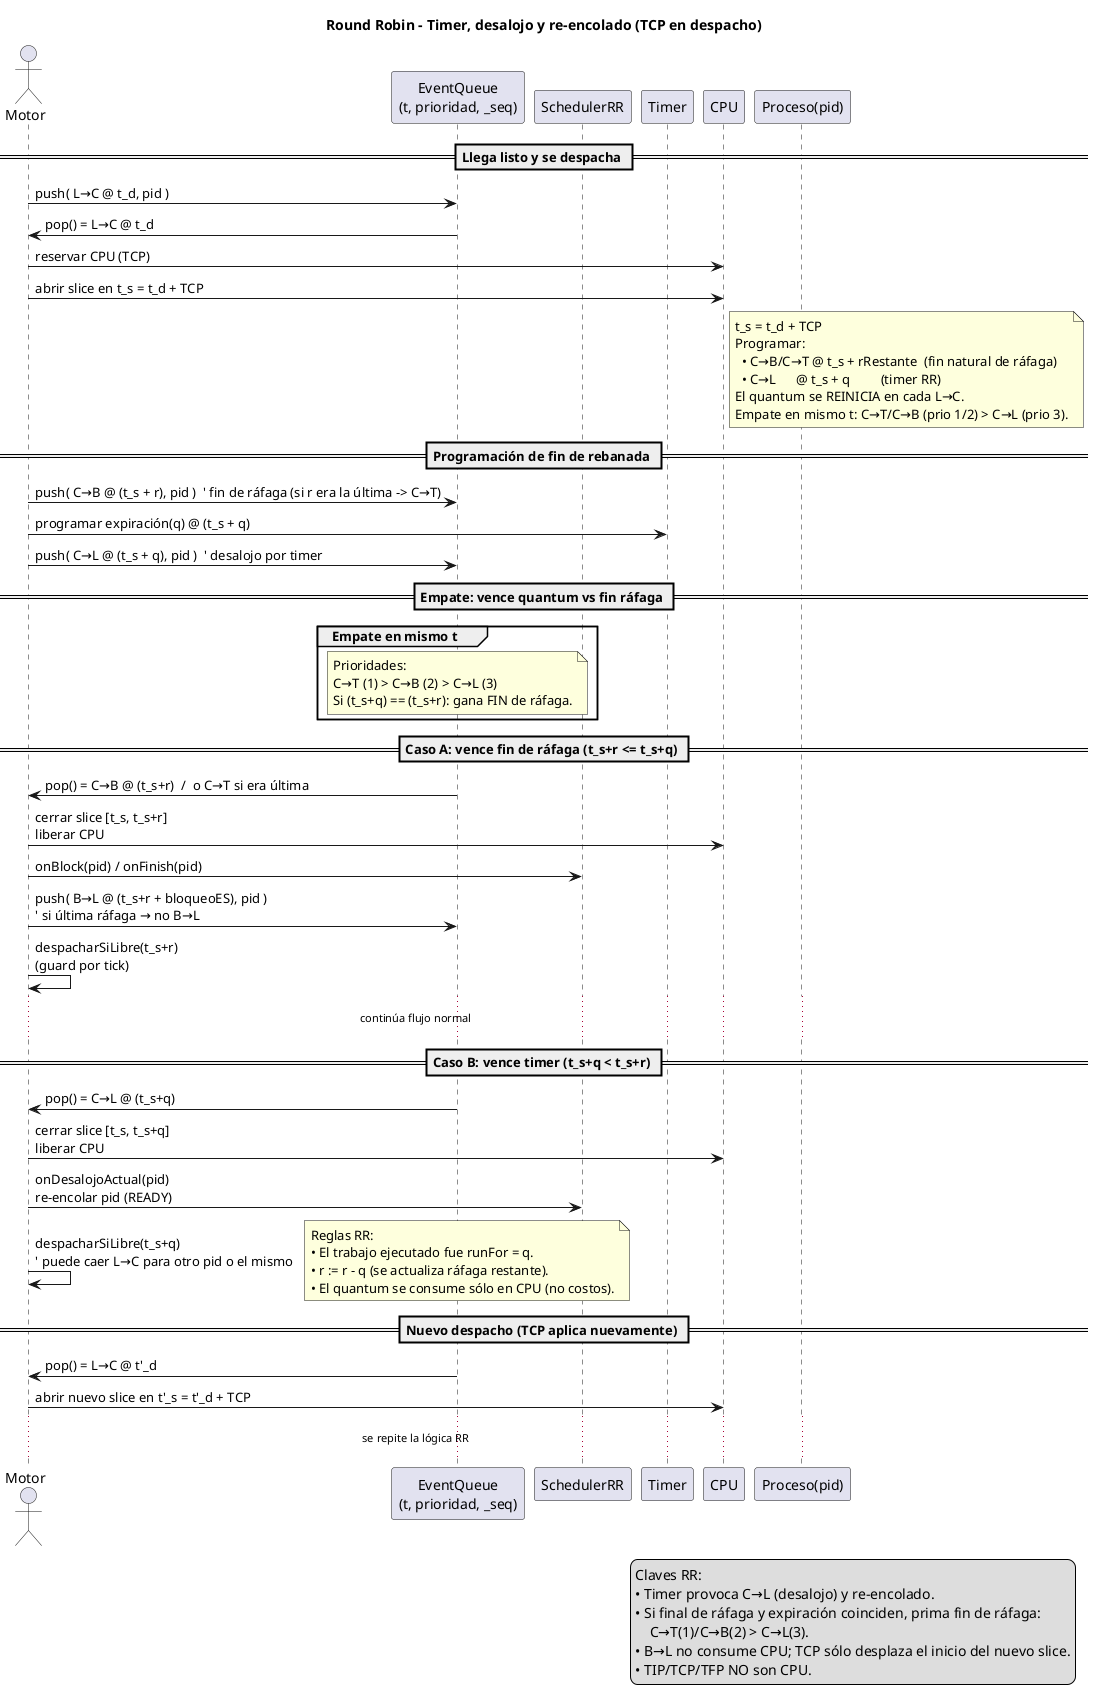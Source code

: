 @startuml 06-secuencia-rr
title Round Robin – Timer, desalojo y re-encolado (TCP en despacho)

actor "Motor" as ENG
participant "EventQueue\n(t, prioridad, _seq)" as EQ
participant "SchedulerRR" as SCH
participant "Timer" as TM
participant "CPU" as CPU
participant "Proceso(pid)" as P

== Llega listo y se despacha ==
ENG -> EQ : push( L→C @ t_d, pid )
EQ  -> ENG : pop() = L→C @ t_d
ENG -> CPU : reservar CPU (TCP)
ENG -> CPU : abrir slice en t_s = t_d + TCP
note right of CPU
  t_s = t_d + TCP
  Programar:
    • C→B/C→T @ t_s + rRestante  (fin natural de ráfaga)
    • C→L      @ t_s + q         (timer RR)
  El quantum se REINICIA en cada L→C.
  Empate en mismo t: C→T/C→B (prio 1/2) > C→L (prio 3).
end note

== Programación de fin de rebanada ==
ENG -> EQ : push( C→B @ (t_s + r), pid )  ' fin de ráfaga (si r era la última -> C→T)
ENG -> TM : programar expiración(q) @ (t_s + q)
ENG -> EQ : push( C→L @ (t_s + q), pid )  ' desalojo por timer

== Empate: vence quantum vs fin ráfaga ==
group Empate en mismo t
  note over EQ
    Prioridades:
    C→T (1) > C→B (2) > C→L (3)
    Si (t_s+q) == (t_s+r): gana FIN de ráfaga.
  end note
end

== Caso A: vence fin de ráfaga (t_s+r <= t_s+q) ==
EQ  -> ENG : pop() = C→B @ (t_s+r)  /  o C→T si era última
ENG -> CPU : cerrar slice [t_s, t_s+r]\nliberar CPU
ENG -> SCH : onBlock(pid) / onFinish(pid)
ENG -> EQ  : push( B→L @ (t_s+r + bloqueoES), pid )\n' si última ráfaga → no B→L
ENG -> ENG : despacharSiLibre(t_s+r)\n(guard por tick)
... continúa flujo normal ...

== Caso B: vence timer (t_s+q < t_s+r) ==
EQ  -> ENG : pop() = C→L @ (t_s+q)
ENG -> CPU : cerrar slice [t_s, t_s+q]\nliberar CPU
ENG -> SCH : onDesalojoActual(pid)\nre-encolar pid (READY)
ENG -> ENG : despacharSiLibre(t_s+q)\n' puede caer L→C para otro pid o el mismo
note right
  Reglas RR:
  • El trabajo ejecutado fue runFor = q.
  • r := r - q (se actualiza ráfaga restante).
  • El quantum se consume sólo en CPU (no costos).
end note

== Nuevo despacho (TCP aplica nuevamente) ==
EQ  -> ENG : pop() = L→C @ t'_d
ENG -> CPU : abrir nuevo slice en t'_s = t'_d + TCP
... se repite la lógica RR ...

legend right
  Claves RR:
  • Timer provoca C→L (desalojo) y re-encolado.
  • Si final de ráfaga y expiración coinciden, prima fin de ráfaga:
      C→T(1)/C→B(2) > C→L(3).
  • B→L no consume CPU; TCP sólo desplaza el inicio del nuevo slice.
  • TIP/TCP/TFP NO son CPU.
endlegend
@enduml
